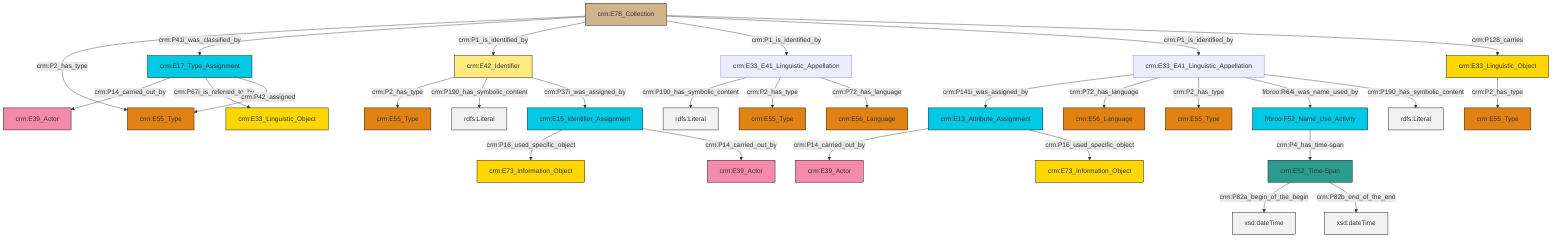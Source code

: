 graph TD
classDef Literal fill:#f2f2f2,stroke:#000000;
classDef CRM_Entity fill:#FFFFFF,stroke:#000000;
classDef Temporal_Entity fill:#00C9E6, stroke:#000000;
classDef Type fill:#E18312, stroke:#000000;
classDef Time-Span fill:#2C9C91, stroke:#000000;
classDef Appellation fill:#FFEB7F, stroke:#000000;
classDef Place fill:#008836, stroke:#000000;
classDef Persistent_Item fill:#B266B2, stroke:#000000;
classDef Conceptual_Object fill:#FFD700, stroke:#000000;
classDef Physical_Thing fill:#D2B48C, stroke:#000000;
classDef Actor fill:#f58aad, stroke:#000000;
classDef PC_Classes fill:#4ce600, stroke:#000000;
classDef Multi fill:#cccccc,stroke:#000000;

2["crm:E78_Collection"]:::Physical_Thing -->|crm:P2_has_type| 3["crm:E55_Type"]:::Type
4["crm:E13_Attribute_Assignment"]:::Temporal_Entity -->|crm:P14_carried_out_by| 5["crm:E39_Actor"]:::Actor
6["crm:E15_Identifier_Assignment"]:::Temporal_Entity -->|crm:P16_used_specific_object| 7["crm:E73_Information_Object"]:::Conceptual_Object
8["crm:E33_E41_Linguistic_Appellation"]:::Default -->|crm:P141i_was_assigned_by| 4["crm:E13_Attribute_Assignment"]:::Temporal_Entity
8["crm:E33_E41_Linguistic_Appellation"]:::Default -->|crm:P72_has_language| 15["crm:E56_Language"]:::Type
16["crm:E42_Identifier"]:::Appellation -->|crm:P2_has_type| 0["crm:E55_Type"]:::Type
2["crm:E78_Collection"]:::Physical_Thing -->|crm:P41i_was_classified_by| 17["crm:E17_Type_Assignment"]:::Temporal_Entity
6["crm:E15_Identifier_Assignment"]:::Temporal_Entity -->|crm:P14_carried_out_by| 21["crm:E39_Actor"]:::Actor
2["crm:E78_Collection"]:::Physical_Thing -->|crm:P1_is_identified_by| 16["crm:E42_Identifier"]:::Appellation
22["crm:E33_E41_Linguistic_Appellation"]:::Default -->|crm:P190_has_symbolic_content| 23[rdfs:Literal]:::Literal
8["crm:E33_E41_Linguistic_Appellation"]:::Default -->|crm:P2_has_type| 11["crm:E55_Type"]:::Type
2["crm:E78_Collection"]:::Physical_Thing -->|crm:P1_is_identified_by| 22["crm:E33_E41_Linguistic_Appellation"]:::Default
8["crm:E33_E41_Linguistic_Appellation"]:::Default -->|frbroo:R64i_was_name_used_by| 30["frbroo:F52_Name_Use_Activity"]:::Temporal_Entity
8["crm:E33_E41_Linguistic_Appellation"]:::Default -->|crm:P190_has_symbolic_content| 32[rdfs:Literal]:::Literal
16["crm:E42_Identifier"]:::Appellation -->|crm:P190_has_symbolic_content| 35[rdfs:Literal]:::Literal
17["crm:E17_Type_Assignment"]:::Temporal_Entity -->|crm:P14_carried_out_by| 39["crm:E39_Actor"]:::Actor
17["crm:E17_Type_Assignment"]:::Temporal_Entity -->|crm:P67i_is_referred_to_by| 9["crm:E33_Linguistic_Object"]:::Conceptual_Object
2["crm:E78_Collection"]:::Physical_Thing -->|crm:P1_is_identified_by| 8["crm:E33_E41_Linguistic_Appellation"]:::Default
30["frbroo:F52_Name_Use_Activity"]:::Temporal_Entity -->|crm:P4_has_time-span| 28["crm:E52_Time-Span"]:::Time-Span
4["crm:E13_Attribute_Assignment"]:::Temporal_Entity -->|crm:P16_used_specific_object| 24["crm:E73_Information_Object"]:::Conceptual_Object
33["crm:E33_Linguistic_Object"]:::Conceptual_Object -->|crm:P2_has_type| 19["crm:E55_Type"]:::Type
28["crm:E52_Time-Span"]:::Time-Span -->|crm:P82a_begin_of_the_begin| 44[xsd:dateTime]:::Literal
17["crm:E17_Type_Assignment"]:::Temporal_Entity -->|crm:P42_assigned| 3["crm:E55_Type"]:::Type
16["crm:E42_Identifier"]:::Appellation -->|crm:P37i_was_assigned_by| 6["crm:E15_Identifier_Assignment"]:::Temporal_Entity
22["crm:E33_E41_Linguistic_Appellation"]:::Default -->|crm:P2_has_type| 26["crm:E55_Type"]:::Type
2["crm:E78_Collection"]:::Physical_Thing -->|crm:P128_carries| 33["crm:E33_Linguistic_Object"]:::Conceptual_Object
28["crm:E52_Time-Span"]:::Time-Span -->|crm:P82b_end_of_the_end| 51[xsd:dateTime]:::Literal
22["crm:E33_E41_Linguistic_Appellation"]:::Default -->|crm:P72_has_language| 46["crm:E56_Language"]:::Type